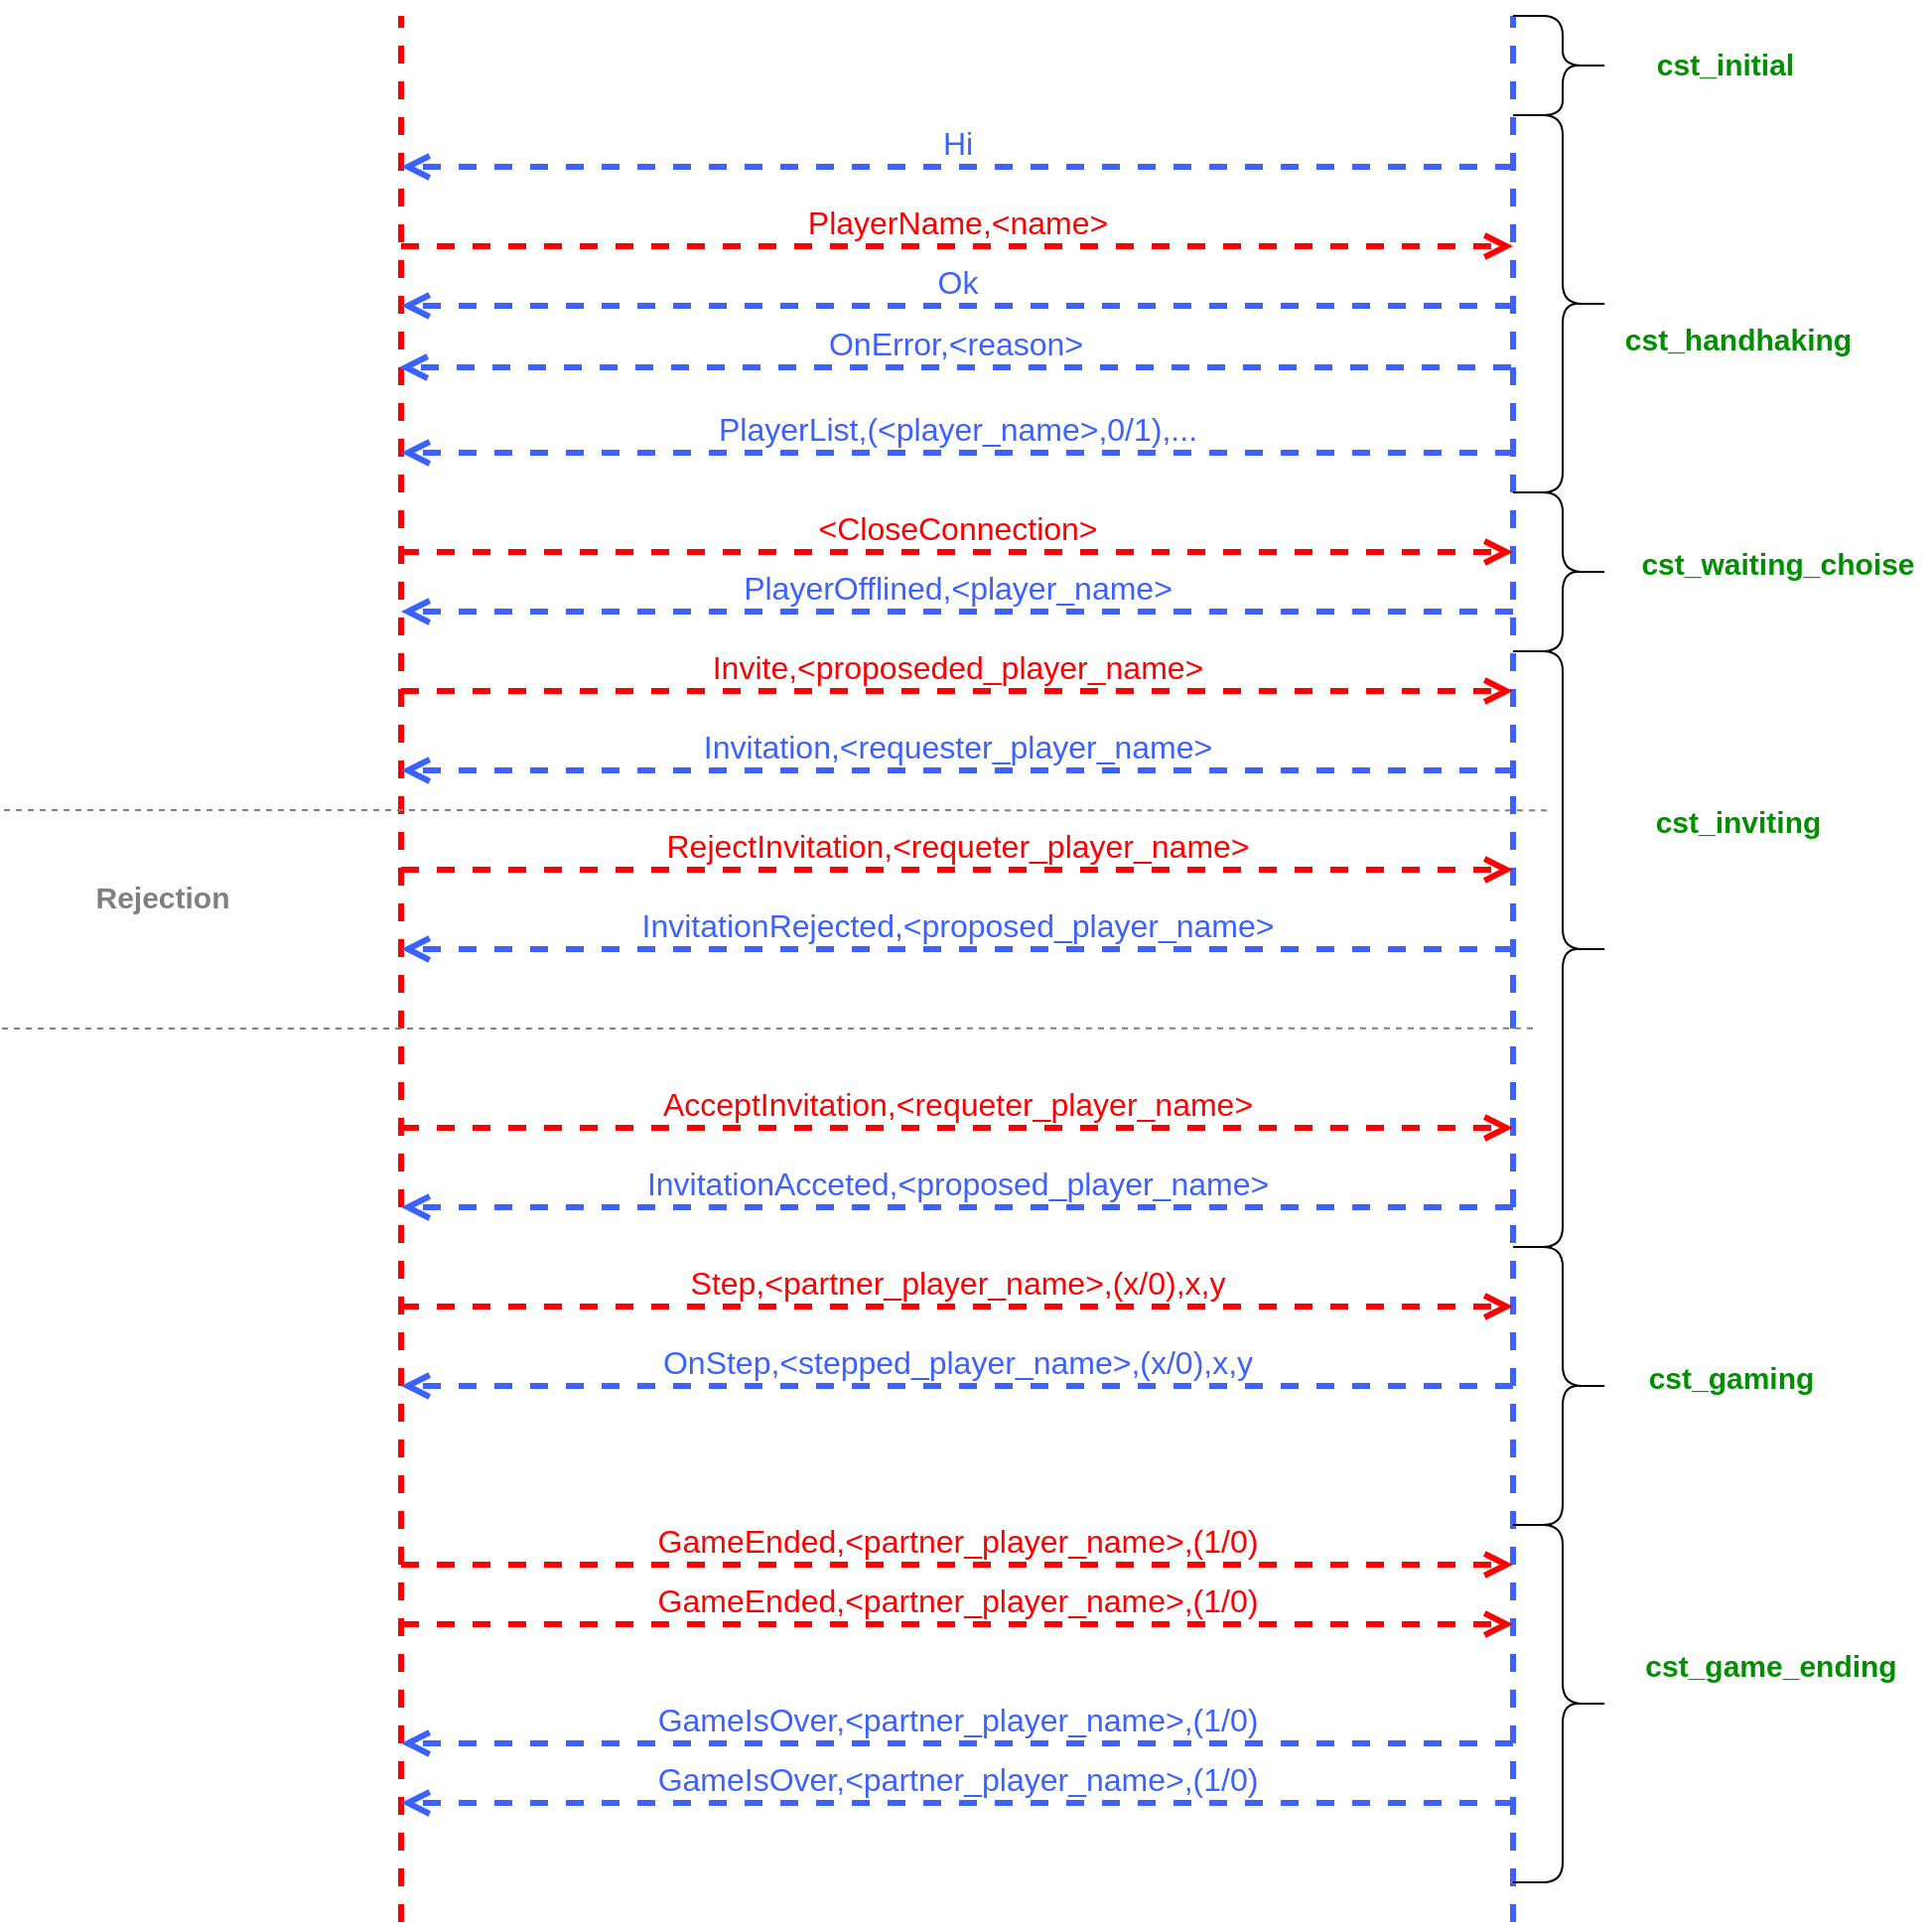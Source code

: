 <mxfile version="15.7.3" type="device"><diagram id="iAg4Jp9itGxY1NSgwefU" name="Page-1"><mxGraphModel dx="1933" dy="2121" grid="1" gridSize="10" guides="1" tooltips="1" connect="1" arrows="1" fold="1" page="1" pageScale="1" pageWidth="827" pageHeight="1169" math="0" shadow="0"><root><mxCell id="0"/><mxCell id="1" parent="0"/><mxCell id="8mPihfkIOv8PzybsQSlt-1" value="" style="endArrow=none;dashed=1;html=1;rounded=0;strokeWidth=3;strokeColor=#FF0000;" parent="1" edge="1"><mxGeometry width="50" height="50" relative="1" as="geometry"><mxPoint x="200" y="920" as="sourcePoint"/><mxPoint x="200" y="-40" as="targetPoint"/></mxGeometry></mxCell><mxCell id="8mPihfkIOv8PzybsQSlt-2" value="" style="endArrow=none;dashed=1;html=1;rounded=0;strokeWidth=3;strokeColor=#3B62FF;" parent="1" edge="1"><mxGeometry width="50" height="50" relative="1" as="geometry"><mxPoint x="760" y="920" as="sourcePoint"/><mxPoint x="760" y="-40" as="targetPoint"/></mxGeometry></mxCell><mxCell id="8mPihfkIOv8PzybsQSlt-4" value="Hi" style="html=1;verticalAlign=bottom;endArrow=open;dashed=1;endSize=8;rounded=0;fontSize=16;fontColor=#3B62FF;strokeColor=#3B62FF;strokeWidth=3;" parent="1" edge="1"><mxGeometry relative="1" as="geometry"><mxPoint x="760" y="36" as="sourcePoint"/><mxPoint x="200" y="36" as="targetPoint"/></mxGeometry></mxCell><mxCell id="8mPihfkIOv8PzybsQSlt-5" value="PlayerName,&amp;lt;name&amp;gt;" style="html=1;verticalAlign=bottom;endArrow=open;dashed=1;endSize=8;rounded=0;fontSize=16;fontColor=#FF0000;strokeColor=#FF0000;strokeWidth=3;" parent="1" edge="1"><mxGeometry relative="1" as="geometry"><mxPoint x="200" y="76" as="sourcePoint"/><mxPoint x="760" y="76" as="targetPoint"/></mxGeometry></mxCell><mxCell id="8mPihfkIOv8PzybsQSlt-6" value="Ok" style="html=1;verticalAlign=bottom;endArrow=open;dashed=1;endSize=8;rounded=0;fontSize=16;fontColor=#3B62FF;strokeColor=#3B62FF;strokeWidth=3;" parent="1" edge="1"><mxGeometry relative="1" as="geometry"><mxPoint x="760" y="106" as="sourcePoint"/><mxPoint x="200" y="106" as="targetPoint"/></mxGeometry></mxCell><mxCell id="8mPihfkIOv8PzybsQSlt-7" value="Invite,&amp;lt;proposeded_player_name&amp;gt;" style="html=1;verticalAlign=bottom;endArrow=open;dashed=1;endSize=8;rounded=0;fontSize=16;fontColor=#FF0000;strokeColor=#FF0000;strokeWidth=3;" parent="1" edge="1"><mxGeometry relative="1" as="geometry"><mxPoint x="200" y="300" as="sourcePoint"/><mxPoint x="760" y="300" as="targetPoint"/></mxGeometry></mxCell><mxCell id="8mPihfkIOv8PzybsQSlt-8" value="Invitation,&amp;lt;requester_player_name&amp;gt;" style="html=1;verticalAlign=bottom;endArrow=open;dashed=1;endSize=8;rounded=0;fontSize=16;fontColor=#3B62FF;strokeColor=#3B62FF;strokeWidth=3;" parent="1" edge="1"><mxGeometry relative="1" as="geometry"><mxPoint x="760" y="340" as="sourcePoint"/><mxPoint x="200" y="340" as="targetPoint"/></mxGeometry></mxCell><mxCell id="8mPihfkIOv8PzybsQSlt-9" value="RejectInvitation,&amp;lt;requeter_player_name&amp;gt;" style="html=1;verticalAlign=bottom;endArrow=open;dashed=1;endSize=8;rounded=0;fontSize=16;fontColor=#FF0000;strokeColor=#FF0000;strokeWidth=3;" parent="1" edge="1"><mxGeometry relative="1" as="geometry"><mxPoint x="200" y="390" as="sourcePoint"/><mxPoint x="760" y="390" as="targetPoint"/></mxGeometry></mxCell><mxCell id="8mPihfkIOv8PzybsQSlt-10" value="InvitationRejected,&amp;lt;proposed_player_name&amp;gt;" style="html=1;verticalAlign=bottom;endArrow=open;dashed=1;endSize=8;rounded=0;fontSize=16;fontColor=#3B62FF;strokeColor=#3B62FF;strokeWidth=3;" parent="1" edge="1"><mxGeometry relative="1" as="geometry"><mxPoint x="760" y="430" as="sourcePoint"/><mxPoint x="200" y="430" as="targetPoint"/></mxGeometry></mxCell><mxCell id="8mPihfkIOv8PzybsQSlt-11" value="" style="endArrow=none;dashed=1;html=1;rounded=0;fontSize=16;fontColor=#FF0000;strokeColor=#808080;strokeWidth=1;entryX=0.6;entryY=0.267;entryDx=0;entryDy=0;entryPerimeter=0;" parent="1" target="8mPihfkIOv8PzybsQSlt-34" edge="1"><mxGeometry width="50" height="50" relative="1" as="geometry"><mxPoint y="360" as="sourcePoint"/><mxPoint x="830" y="360" as="targetPoint"/></mxGeometry></mxCell><mxCell id="8mPihfkIOv8PzybsQSlt-12" value="" style="endArrow=none;dashed=1;html=1;rounded=0;fontSize=16;fontColor=#FF0000;strokeColor=#808080;strokeWidth=1;entryX=0.8;entryY=0.633;entryDx=0;entryDy=0;entryPerimeter=0;" parent="1" target="8mPihfkIOv8PzybsQSlt-34" edge="1"><mxGeometry width="50" height="50" relative="1" as="geometry"><mxPoint x="-1" y="470" as="sourcePoint"/><mxPoint x="829" y="470" as="targetPoint"/></mxGeometry></mxCell><mxCell id="8mPihfkIOv8PzybsQSlt-13" value="Rejection" style="text;align=center;fontStyle=1;verticalAlign=middle;spacingLeft=3;spacingRight=3;strokeColor=none;rotatable=0;points=[[0,0.5],[1,0.5]];portConstraint=eastwest;fontSize=15;fontColor=#808080;" parent="1" vertex="1"><mxGeometry x="40" y="390" width="80" height="26" as="geometry"/></mxCell><mxCell id="8mPihfkIOv8PzybsQSlt-14" value="AcceptInvitation,&amp;lt;requeter_player_name&amp;gt;" style="html=1;verticalAlign=bottom;endArrow=open;dashed=1;endSize=8;rounded=0;fontSize=16;fontColor=#FF0000;strokeColor=#FF0000;strokeWidth=3;" parent="1" edge="1"><mxGeometry relative="1" as="geometry"><mxPoint x="200" y="520" as="sourcePoint"/><mxPoint x="760" y="520" as="targetPoint"/></mxGeometry></mxCell><mxCell id="8mPihfkIOv8PzybsQSlt-15" value="InvitationAcceted,&amp;lt;proposed_player_name&amp;gt;" style="html=1;verticalAlign=bottom;endArrow=open;dashed=1;endSize=8;rounded=0;fontSize=16;fontColor=#3B62FF;strokeColor=#3B62FF;strokeWidth=3;" parent="1" edge="1"><mxGeometry relative="1" as="geometry"><mxPoint x="760" y="560" as="sourcePoint"/><mxPoint x="200" y="560" as="targetPoint"/></mxGeometry></mxCell><mxCell id="8mPihfkIOv8PzybsQSlt-16" value="Step,&amp;lt;partner_player_name&amp;gt;,(x/0),x,y" style="html=1;verticalAlign=bottom;endArrow=open;dashed=1;endSize=8;rounded=0;fontSize=16;fontColor=#FF0000;strokeColor=#FF0000;strokeWidth=3;" parent="1" edge="1"><mxGeometry relative="1" as="geometry"><mxPoint x="200" y="610" as="sourcePoint"/><mxPoint x="760" y="610" as="targetPoint"/></mxGeometry></mxCell><mxCell id="8mPihfkIOv8PzybsQSlt-18" value="OnStep,&amp;lt;stepped_player_name&amp;gt;,(x/0),x,y" style="html=1;verticalAlign=bottom;endArrow=open;dashed=1;endSize=8;rounded=0;fontSize=16;fontColor=#3B62FF;strokeColor=#3B62FF;strokeWidth=3;" parent="1" edge="1"><mxGeometry relative="1" as="geometry"><mxPoint x="760" y="650" as="sourcePoint"/><mxPoint x="200" y="650" as="targetPoint"/></mxGeometry></mxCell><mxCell id="8mPihfkIOv8PzybsQSlt-19" value="GameEnded,&amp;lt;partner_player_name&amp;gt;,(1/0)" style="html=1;verticalAlign=bottom;endArrow=open;dashed=1;endSize=8;rounded=0;fontSize=16;fontColor=#FF0000;strokeColor=#FF0000;strokeWidth=3;" parent="1" edge="1"><mxGeometry relative="1" as="geometry"><mxPoint x="200" y="740" as="sourcePoint"/><mxPoint x="760" y="740" as="targetPoint"/></mxGeometry></mxCell><mxCell id="8mPihfkIOv8PzybsQSlt-20" value="GameEnded,&amp;lt;partner_player_name&amp;gt;,(1/0)" style="html=1;verticalAlign=bottom;endArrow=open;dashed=1;endSize=8;rounded=0;fontSize=16;fontColor=#FF0000;strokeColor=#FF0000;strokeWidth=3;" parent="1" edge="1"><mxGeometry relative="1" as="geometry"><mxPoint x="200" y="770" as="sourcePoint"/><mxPoint x="760" y="770" as="targetPoint"/></mxGeometry></mxCell><mxCell id="8mPihfkIOv8PzybsQSlt-21" value="GameIsOver,&amp;lt;partner_player_name&amp;gt;,(1/0)" style="html=1;verticalAlign=bottom;endArrow=open;dashed=1;endSize=8;rounded=0;fontSize=16;fontColor=#3B62FF;strokeColor=#3B62FF;strokeWidth=3;" parent="1" edge="1"><mxGeometry relative="1" as="geometry"><mxPoint x="760" y="830" as="sourcePoint"/><mxPoint x="200" y="830" as="targetPoint"/></mxGeometry></mxCell><mxCell id="8mPihfkIOv8PzybsQSlt-22" value="GameIsOver,&amp;lt;partner_player_name&amp;gt;,(1/0)" style="html=1;verticalAlign=bottom;endArrow=open;dashed=1;endSize=8;rounded=0;fontSize=16;fontColor=#3B62FF;strokeColor=#3B62FF;strokeWidth=3;" parent="1" edge="1"><mxGeometry relative="1" as="geometry"><mxPoint x="760" y="860" as="sourcePoint"/><mxPoint x="200" y="860" as="targetPoint"/></mxGeometry></mxCell><mxCell id="8mPihfkIOv8PzybsQSlt-23" value="" style="shape=curlyBracket;whiteSpace=wrap;html=1;rounded=1;flipH=1;fontSize=15;fontColor=#3B62FF;" parent="1" vertex="1"><mxGeometry x="760" y="-40" width="50" height="50" as="geometry"/></mxCell><mxCell id="8mPihfkIOv8PzybsQSlt-24" value="cst_initial" style="text;align=center;fontStyle=1;verticalAlign=middle;spacingLeft=3;spacingRight=3;strokeColor=none;rotatable=0;points=[[0,0.5],[1,0.5]];portConstraint=eastwest;fontSize=15;fontColor=#008F00;" parent="1" vertex="1"><mxGeometry x="827" y="-48" width="80" height="63" as="geometry"/></mxCell><mxCell id="8mPihfkIOv8PzybsQSlt-26" value="" style="shape=curlyBracket;whiteSpace=wrap;html=1;rounded=1;flipH=1;fontSize=15;fontColor=#3B62FF;" parent="1" vertex="1"><mxGeometry x="760" y="580" width="50" height="140" as="geometry"/></mxCell><mxCell id="8mPihfkIOv8PzybsQSlt-27" value="" style="shape=curlyBracket;whiteSpace=wrap;html=1;rounded=1;flipH=1;fontSize=15;fontColor=#3B62FF;" parent="1" vertex="1"><mxGeometry x="760" y="10" width="50" height="190" as="geometry"/></mxCell><mxCell id="8mPihfkIOv8PzybsQSlt-28" value="PlayerList,(&amp;lt;player_name&amp;gt;,0/1),..." style="html=1;verticalAlign=bottom;endArrow=open;dashed=1;endSize=8;rounded=0;fontSize=16;fontColor=#3B62FF;strokeColor=#3B62FF;strokeWidth=3;" parent="1" edge="1"><mxGeometry relative="1" as="geometry"><mxPoint x="760" y="180" as="sourcePoint"/><mxPoint x="200" y="180" as="targetPoint"/></mxGeometry></mxCell><mxCell id="8mPihfkIOv8PzybsQSlt-29" value="cst_handhaking" style="text;align=center;fontStyle=1;verticalAlign=middle;spacingLeft=3;spacingRight=3;strokeColor=none;rotatable=0;points=[[0,0.5],[1,0.5]];portConstraint=eastwest;fontSize=15;fontColor=#008F00;" parent="1" vertex="1"><mxGeometry x="827" y="73.5" width="93" height="96.5" as="geometry"/></mxCell><mxCell id="8mPihfkIOv8PzybsQSlt-30" value="&amp;lt;CloseConnection&amp;gt;" style="html=1;verticalAlign=bottom;endArrow=open;dashed=1;endSize=8;rounded=0;fontSize=16;fontColor=#FF0000;strokeColor=#FF0000;strokeWidth=3;" parent="1" edge="1"><mxGeometry relative="1" as="geometry"><mxPoint x="200" y="230" as="sourcePoint"/><mxPoint x="760" y="230" as="targetPoint"/></mxGeometry></mxCell><mxCell id="8mPihfkIOv8PzybsQSlt-31" value="PlayerOfflined,&amp;lt;player_name&amp;gt;" style="html=1;verticalAlign=bottom;endArrow=open;dashed=1;endSize=8;rounded=0;fontSize=16;fontColor=#3B62FF;strokeColor=#3B62FF;strokeWidth=3;" parent="1" edge="1"><mxGeometry relative="1" as="geometry"><mxPoint x="760" y="260" as="sourcePoint"/><mxPoint x="200" y="260" as="targetPoint"/></mxGeometry></mxCell><mxCell id="8mPihfkIOv8PzybsQSlt-32" value="" style="shape=curlyBracket;whiteSpace=wrap;html=1;rounded=1;flipH=1;fontSize=15;fontColor=#3B62FF;" parent="1" vertex="1"><mxGeometry x="760" y="200" width="50" height="80" as="geometry"/></mxCell><mxCell id="8mPihfkIOv8PzybsQSlt-33" value="cst_waiting_choise" style="text;align=center;fontStyle=1;verticalAlign=middle;spacingLeft=3;spacingRight=3;strokeColor=none;rotatable=0;points=[[0,0.5],[1,0.5]];portConstraint=eastwest;fontSize=15;fontColor=#008F00;" parent="1" vertex="1"><mxGeometry x="827" y="200" width="133" height="70" as="geometry"/></mxCell><mxCell id="8mPihfkIOv8PzybsQSlt-34" value="" style="shape=curlyBracket;whiteSpace=wrap;html=1;rounded=1;flipH=1;fontSize=15;fontColor=#3B62FF;" parent="1" vertex="1"><mxGeometry x="760" y="280" width="50" height="300" as="geometry"/></mxCell><mxCell id="8mPihfkIOv8PzybsQSlt-35" value="cst_inviting" style="text;align=center;fontStyle=1;verticalAlign=middle;spacingLeft=3;spacingRight=3;strokeColor=none;rotatable=0;points=[[0,0.5],[1,0.5]];portConstraint=eastwest;fontSize=15;fontColor=#008F00;" parent="1" vertex="1"><mxGeometry x="827" y="330" width="93" height="70" as="geometry"/></mxCell><mxCell id="8mPihfkIOv8PzybsQSlt-36" value="cst_gaming" style="text;align=center;fontStyle=1;verticalAlign=middle;spacingLeft=3;spacingRight=3;strokeColor=none;rotatable=0;points=[[0,0.5],[1,0.5]];portConstraint=eastwest;fontSize=15;fontColor=#008F00;" parent="1" vertex="1"><mxGeometry x="820" y="610" width="100" height="70" as="geometry"/></mxCell><mxCell id="8mPihfkIOv8PzybsQSlt-37" value="" style="shape=curlyBracket;whiteSpace=wrap;html=1;rounded=1;flipH=1;fontSize=15;fontColor=#3B62FF;" parent="1" vertex="1"><mxGeometry x="760" y="720" width="50" height="180" as="geometry"/></mxCell><mxCell id="8mPihfkIOv8PzybsQSlt-38" value="cst_game_ending" style="text;align=center;fontStyle=1;verticalAlign=middle;spacingLeft=3;spacingRight=3;strokeColor=none;rotatable=0;points=[[0,0.5],[1,0.5]];portConstraint=eastwest;fontSize=15;fontColor=#008F00;" parent="1" vertex="1"><mxGeometry x="810" y="755" width="160" height="70" as="geometry"/></mxCell><mxCell id="LR8QkJAI0ytTSX1LUvuU-1" value="OnError,&amp;lt;reason&amp;gt;" style="html=1;verticalAlign=bottom;endArrow=open;dashed=1;endSize=8;rounded=0;fontSize=16;fontColor=#3B62FF;strokeColor=#3B62FF;strokeWidth=3;" edge="1" parent="1"><mxGeometry relative="1" as="geometry"><mxPoint x="759" y="137" as="sourcePoint"/><mxPoint x="199" y="137" as="targetPoint"/></mxGeometry></mxCell></root></mxGraphModel></diagram></mxfile>